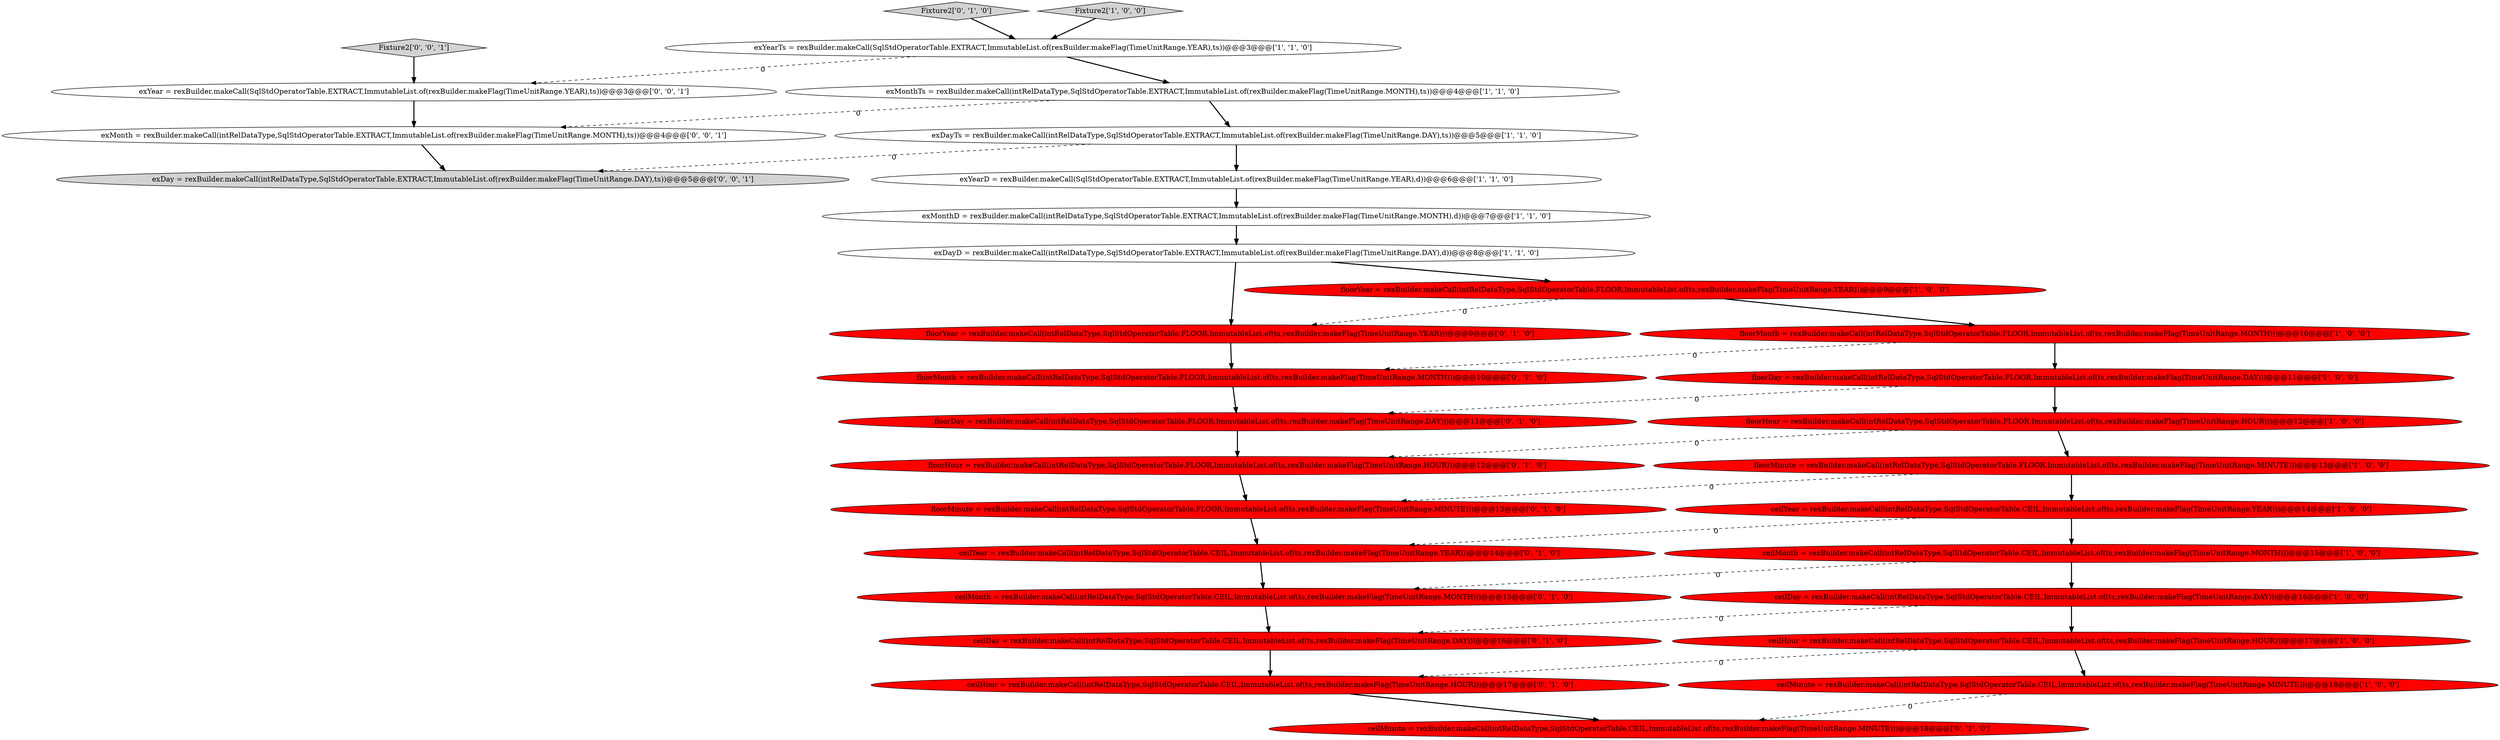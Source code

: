 digraph {
27 [style = filled, label = "floorMinute = rexBuilder.makeCall(intRelDataType,SqlStdOperatorTable.FLOOR,ImmutableList.of(ts,rexBuilder.makeFlag(TimeUnitRange.MINUTE)))@@@13@@@['0', '1', '0']", fillcolor = red, shape = ellipse image = "AAA1AAABBB2BBB"];
1 [style = filled, label = "floorHour = rexBuilder.makeCall(intRelDataType,SqlStdOperatorTable.FLOOR,ImmutableList.of(ts,rexBuilder.makeFlag(TimeUnitRange.HOUR)))@@@12@@@['1', '0', '0']", fillcolor = red, shape = ellipse image = "AAA1AAABBB1BBB"];
26 [style = filled, label = "Fixture2['0', '1', '0']", fillcolor = lightgray, shape = diamond image = "AAA0AAABBB2BBB"];
8 [style = filled, label = "floorMonth = rexBuilder.makeCall(intRelDataType,SqlStdOperatorTable.FLOOR,ImmutableList.of(ts,rexBuilder.makeFlag(TimeUnitRange.MONTH)))@@@10@@@['1', '0', '0']", fillcolor = red, shape = ellipse image = "AAA1AAABBB1BBB"];
22 [style = filled, label = "floorHour = rexBuilder.makeCall(intRelDataType,SqlStdOperatorTable.FLOOR,ImmutableList.of(ts,rexBuilder.makeFlag(TimeUnitRange.HOUR)))@@@12@@@['0', '1', '0']", fillcolor = red, shape = ellipse image = "AAA1AAABBB2BBB"];
15 [style = filled, label = "ceilMinute = rexBuilder.makeCall(intRelDataType,SqlStdOperatorTable.CEIL,ImmutableList.of(ts,rexBuilder.makeFlag(TimeUnitRange.MINUTE)))@@@18@@@['1', '0', '0']", fillcolor = red, shape = ellipse image = "AAA1AAABBB1BBB"];
23 [style = filled, label = "ceilYear = rexBuilder.makeCall(intRelDataType,SqlStdOperatorTable.CEIL,ImmutableList.of(ts,rexBuilder.makeFlag(TimeUnitRange.YEAR)))@@@14@@@['0', '1', '0']", fillcolor = red, shape = ellipse image = "AAA1AAABBB2BBB"];
14 [style = filled, label = "Fixture2['1', '0', '0']", fillcolor = lightgray, shape = diamond image = "AAA0AAABBB1BBB"];
20 [style = filled, label = "ceilDay = rexBuilder.makeCall(intRelDataType,SqlStdOperatorTable.CEIL,ImmutableList.of(ts,rexBuilder.makeFlag(TimeUnitRange.DAY)))@@@16@@@['0', '1', '0']", fillcolor = red, shape = ellipse image = "AAA1AAABBB2BBB"];
4 [style = filled, label = "ceilYear = rexBuilder.makeCall(intRelDataType,SqlStdOperatorTable.CEIL,ImmutableList.of(ts,rexBuilder.makeFlag(TimeUnitRange.YEAR)))@@@14@@@['1', '0', '0']", fillcolor = red, shape = ellipse image = "AAA1AAABBB1BBB"];
11 [style = filled, label = "exDayTs = rexBuilder.makeCall(intRelDataType,SqlStdOperatorTable.EXTRACT,ImmutableList.of(rexBuilder.makeFlag(TimeUnitRange.DAY),ts))@@@5@@@['1', '1', '0']", fillcolor = white, shape = ellipse image = "AAA0AAABBB1BBB"];
0 [style = filled, label = "floorDay = rexBuilder.makeCall(intRelDataType,SqlStdOperatorTable.FLOOR,ImmutableList.of(ts,rexBuilder.makeFlag(TimeUnitRange.DAY)))@@@11@@@['1', '0', '0']", fillcolor = red, shape = ellipse image = "AAA1AAABBB1BBB"];
2 [style = filled, label = "exMonthTs = rexBuilder.makeCall(intRelDataType,SqlStdOperatorTable.EXTRACT,ImmutableList.of(rexBuilder.makeFlag(TimeUnitRange.MONTH),ts))@@@4@@@['1', '1', '0']", fillcolor = white, shape = ellipse image = "AAA0AAABBB1BBB"];
29 [style = filled, label = "Fixture2['0', '0', '1']", fillcolor = lightgray, shape = diamond image = "AAA0AAABBB3BBB"];
28 [style = filled, label = "exYear = rexBuilder.makeCall(SqlStdOperatorTable.EXTRACT,ImmutableList.of(rexBuilder.makeFlag(TimeUnitRange.YEAR),ts))@@@3@@@['0', '0', '1']", fillcolor = white, shape = ellipse image = "AAA0AAABBB3BBB"];
30 [style = filled, label = "exDay = rexBuilder.makeCall(intRelDataType,SqlStdOperatorTable.EXTRACT,ImmutableList.of(rexBuilder.makeFlag(TimeUnitRange.DAY),ts))@@@5@@@['0', '0', '1']", fillcolor = lightgray, shape = ellipse image = "AAA0AAABBB3BBB"];
12 [style = filled, label = "ceilMonth = rexBuilder.makeCall(intRelDataType,SqlStdOperatorTable.CEIL,ImmutableList.of(ts,rexBuilder.makeFlag(TimeUnitRange.MONTH)))@@@15@@@['1', '0', '0']", fillcolor = red, shape = ellipse image = "AAA1AAABBB1BBB"];
17 [style = filled, label = "ceilHour = rexBuilder.makeCall(intRelDataType,SqlStdOperatorTable.CEIL,ImmutableList.of(ts,rexBuilder.makeFlag(TimeUnitRange.HOUR)))@@@17@@@['0', '1', '0']", fillcolor = red, shape = ellipse image = "AAA1AAABBB2BBB"];
3 [style = filled, label = "floorMinute = rexBuilder.makeCall(intRelDataType,SqlStdOperatorTable.FLOOR,ImmutableList.of(ts,rexBuilder.makeFlag(TimeUnitRange.MINUTE)))@@@13@@@['1', '0', '0']", fillcolor = red, shape = ellipse image = "AAA1AAABBB1BBB"];
7 [style = filled, label = "ceilDay = rexBuilder.makeCall(intRelDataType,SqlStdOperatorTable.CEIL,ImmutableList.of(ts,rexBuilder.makeFlag(TimeUnitRange.DAY)))@@@16@@@['1', '0', '0']", fillcolor = red, shape = ellipse image = "AAA1AAABBB1BBB"];
10 [style = filled, label = "exYearD = rexBuilder.makeCall(SqlStdOperatorTable.EXTRACT,ImmutableList.of(rexBuilder.makeFlag(TimeUnitRange.YEAR),d))@@@6@@@['1', '1', '0']", fillcolor = white, shape = ellipse image = "AAA0AAABBB1BBB"];
25 [style = filled, label = "floorMonth = rexBuilder.makeCall(intRelDataType,SqlStdOperatorTable.FLOOR,ImmutableList.of(ts,rexBuilder.makeFlag(TimeUnitRange.MONTH)))@@@10@@@['0', '1', '0']", fillcolor = red, shape = ellipse image = "AAA1AAABBB2BBB"];
19 [style = filled, label = "floorYear = rexBuilder.makeCall(intRelDataType,SqlStdOperatorTable.FLOOR,ImmutableList.of(ts,rexBuilder.makeFlag(TimeUnitRange.YEAR)))@@@9@@@['0', '1', '0']", fillcolor = red, shape = ellipse image = "AAA1AAABBB2BBB"];
31 [style = filled, label = "exMonth = rexBuilder.makeCall(intRelDataType,SqlStdOperatorTable.EXTRACT,ImmutableList.of(rexBuilder.makeFlag(TimeUnitRange.MONTH),ts))@@@4@@@['0', '0', '1']", fillcolor = white, shape = ellipse image = "AAA0AAABBB3BBB"];
6 [style = filled, label = "exMonthD = rexBuilder.makeCall(intRelDataType,SqlStdOperatorTable.EXTRACT,ImmutableList.of(rexBuilder.makeFlag(TimeUnitRange.MONTH),d))@@@7@@@['1', '1', '0']", fillcolor = white, shape = ellipse image = "AAA0AAABBB1BBB"];
13 [style = filled, label = "exDayD = rexBuilder.makeCall(intRelDataType,SqlStdOperatorTable.EXTRACT,ImmutableList.of(rexBuilder.makeFlag(TimeUnitRange.DAY),d))@@@8@@@['1', '1', '0']", fillcolor = white, shape = ellipse image = "AAA0AAABBB1BBB"];
24 [style = filled, label = "floorDay = rexBuilder.makeCall(intRelDataType,SqlStdOperatorTable.FLOOR,ImmutableList.of(ts,rexBuilder.makeFlag(TimeUnitRange.DAY)))@@@11@@@['0', '1', '0']", fillcolor = red, shape = ellipse image = "AAA1AAABBB2BBB"];
21 [style = filled, label = "ceilMonth = rexBuilder.makeCall(intRelDataType,SqlStdOperatorTable.CEIL,ImmutableList.of(ts,rexBuilder.makeFlag(TimeUnitRange.MONTH)))@@@15@@@['0', '1', '0']", fillcolor = red, shape = ellipse image = "AAA1AAABBB2BBB"];
5 [style = filled, label = "ceilHour = rexBuilder.makeCall(intRelDataType,SqlStdOperatorTable.CEIL,ImmutableList.of(ts,rexBuilder.makeFlag(TimeUnitRange.HOUR)))@@@17@@@['1', '0', '0']", fillcolor = red, shape = ellipse image = "AAA1AAABBB1BBB"];
18 [style = filled, label = "ceilMinute = rexBuilder.makeCall(intRelDataType,SqlStdOperatorTable.CEIL,ImmutableList.of(ts,rexBuilder.makeFlag(TimeUnitRange.MINUTE)))@@@18@@@['0', '1', '0']", fillcolor = red, shape = ellipse image = "AAA1AAABBB2BBB"];
16 [style = filled, label = "exYearTs = rexBuilder.makeCall(SqlStdOperatorTable.EXTRACT,ImmutableList.of(rexBuilder.makeFlag(TimeUnitRange.YEAR),ts))@@@3@@@['1', '1', '0']", fillcolor = white, shape = ellipse image = "AAA0AAABBB1BBB"];
9 [style = filled, label = "floorYear = rexBuilder.makeCall(intRelDataType,SqlStdOperatorTable.FLOOR,ImmutableList.of(ts,rexBuilder.makeFlag(TimeUnitRange.YEAR)))@@@9@@@['1', '0', '0']", fillcolor = red, shape = ellipse image = "AAA1AAABBB1BBB"];
14->16 [style = bold, label=""];
20->17 [style = bold, label=""];
28->31 [style = bold, label=""];
3->27 [style = dashed, label="0"];
15->18 [style = dashed, label="0"];
1->3 [style = bold, label=""];
7->20 [style = dashed, label="0"];
5->15 [style = bold, label=""];
16->2 [style = bold, label=""];
9->8 [style = bold, label=""];
24->22 [style = bold, label=""];
3->4 [style = bold, label=""];
10->6 [style = bold, label=""];
12->7 [style = bold, label=""];
12->21 [style = dashed, label="0"];
19->25 [style = bold, label=""];
1->22 [style = dashed, label="0"];
2->31 [style = dashed, label="0"];
29->28 [style = bold, label=""];
8->0 [style = bold, label=""];
9->19 [style = dashed, label="0"];
26->16 [style = bold, label=""];
25->24 [style = bold, label=""];
7->5 [style = bold, label=""];
13->19 [style = bold, label=""];
21->20 [style = bold, label=""];
5->17 [style = dashed, label="0"];
22->27 [style = bold, label=""];
23->21 [style = bold, label=""];
11->10 [style = bold, label=""];
0->1 [style = bold, label=""];
6->13 [style = bold, label=""];
31->30 [style = bold, label=""];
4->12 [style = bold, label=""];
0->24 [style = dashed, label="0"];
8->25 [style = dashed, label="0"];
27->23 [style = bold, label=""];
13->9 [style = bold, label=""];
11->30 [style = dashed, label="0"];
16->28 [style = dashed, label="0"];
4->23 [style = dashed, label="0"];
2->11 [style = bold, label=""];
17->18 [style = bold, label=""];
}
